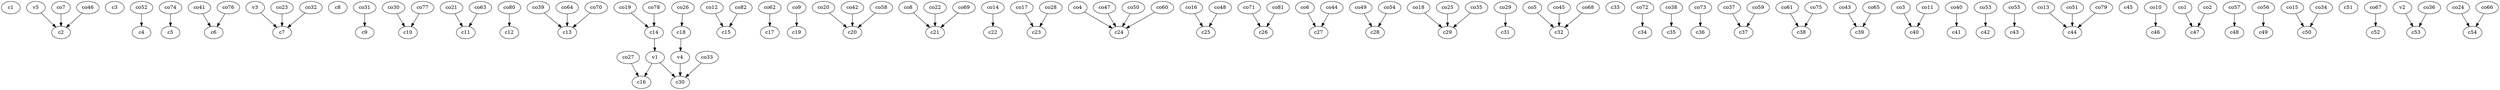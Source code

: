 strict digraph  {
c1;
c2;
c3;
c4;
c5;
c6;
c7;
c8;
c9;
c10;
c11;
c12;
c13;
c14;
c15;
c16;
c17;
c18;
c19;
c20;
c21;
c22;
c23;
c24;
c25;
c26;
c27;
c28;
c29;
c30;
c31;
c32;
c33;
c34;
c35;
c36;
c37;
c38;
c39;
c40;
c41;
c42;
c43;
c44;
c45;
c46;
c47;
c48;
c49;
c50;
c51;
c52;
c53;
c54;
v1;
v2;
v3;
v4;
v5;
co1;
co2;
co3;
co4;
co5;
co6;
co7;
co8;
co9;
co10;
co11;
co12;
co13;
co14;
co15;
co16;
co17;
co18;
co19;
co20;
co21;
co22;
co23;
co24;
co25;
co26;
co27;
co28;
co29;
co30;
co31;
co32;
co33;
co34;
co35;
co36;
co37;
co38;
co39;
co40;
co41;
co42;
co43;
co44;
co45;
co46;
co47;
co48;
co49;
co50;
co51;
co52;
co53;
co54;
co55;
co56;
co57;
co58;
co59;
co60;
co61;
co62;
co63;
co64;
co65;
co66;
co67;
co68;
co69;
co70;
co71;
co72;
co73;
co74;
co75;
co76;
co77;
co78;
co79;
co80;
co81;
co82;
c14 -> v1  [weight=1];
c18 -> v4  [weight=1];
v1 -> c30  [weight=1];
v1 -> c16  [weight=1];
v2 -> c53  [weight=1];
v3 -> c7  [weight=1];
v4 -> c30  [weight=1];
v5 -> c2  [weight=1];
co1 -> c47  [weight=1];
co2 -> c47  [weight=1];
co3 -> c40  [weight=1];
co4 -> c24  [weight=1];
co5 -> c32  [weight=1];
co6 -> c27  [weight=1];
co7 -> c2  [weight=1];
co8 -> c21  [weight=1];
co9 -> c19  [weight=1];
co10 -> c46  [weight=1];
co11 -> c40  [weight=1];
co12 -> c15  [weight=1];
co13 -> c44  [weight=1];
co14 -> c22  [weight=1];
co15 -> c50  [weight=1];
co16 -> c25  [weight=1];
co17 -> c23  [weight=1];
co18 -> c29  [weight=1];
co19 -> c14  [weight=1];
co20 -> c20  [weight=1];
co21 -> c11  [weight=1];
co22 -> c21  [weight=1];
co23 -> c7  [weight=1];
co24 -> c54  [weight=1];
co25 -> c29  [weight=1];
co26 -> c18  [weight=1];
co27 -> c16  [weight=1];
co28 -> c23  [weight=1];
co29 -> c31  [weight=1];
co30 -> c10  [weight=1];
co31 -> c9  [weight=1];
co32 -> c7  [weight=1];
co33 -> c30  [weight=1];
co34 -> c50  [weight=1];
co35 -> c29  [weight=1];
co36 -> c53  [weight=1];
co37 -> c37  [weight=1];
co38 -> c35  [weight=1];
co39 -> c13  [weight=1];
co40 -> c41  [weight=1];
co41 -> c6  [weight=1];
co42 -> c20  [weight=1];
co43 -> c39  [weight=1];
co44 -> c27  [weight=1];
co45 -> c32  [weight=1];
co46 -> c2  [weight=1];
co47 -> c24  [weight=1];
co48 -> c25  [weight=1];
co49 -> c28  [weight=1];
co50 -> c24  [weight=1];
co51 -> c44  [weight=1];
co52 -> c4  [weight=1];
co53 -> c42  [weight=1];
co54 -> c28  [weight=1];
co55 -> c43  [weight=1];
co56 -> c49  [weight=1];
co57 -> c48  [weight=1];
co58 -> c20  [weight=1];
co59 -> c37  [weight=1];
co60 -> c24  [weight=1];
co61 -> c38  [weight=1];
co62 -> c17  [weight=1];
co63 -> c11  [weight=1];
co64 -> c13  [weight=1];
co65 -> c39  [weight=1];
co66 -> c54  [weight=1];
co67 -> c52  [weight=1];
co68 -> c32  [weight=1];
co69 -> c21  [weight=1];
co70 -> c13  [weight=1];
co71 -> c26  [weight=1];
co72 -> c34  [weight=1];
co73 -> c36  [weight=1];
co74 -> c5  [weight=1];
co75 -> c38  [weight=1];
co76 -> c6  [weight=1];
co77 -> c10  [weight=1];
co78 -> c14  [weight=1];
co79 -> c44  [weight=1];
co80 -> c12  [weight=1];
co81 -> c26  [weight=1];
co82 -> c15  [weight=1];
}
